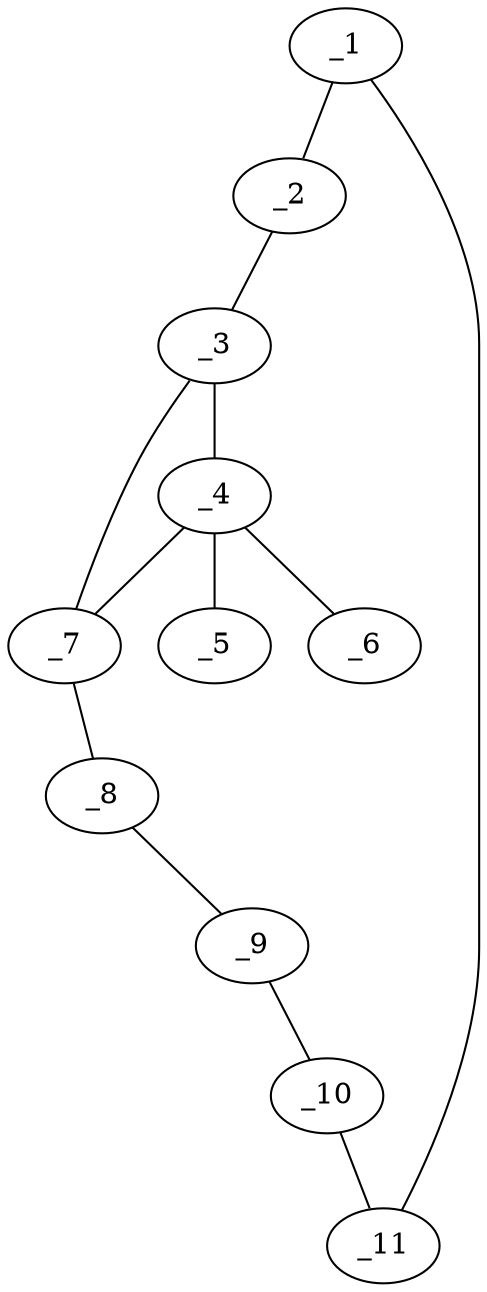 graph molid625144 {
	_1	 [charge=0,
		chem=1,
		symbol="C  ",
		x="5.0914",
		y="0.7011"];
	_2	 [charge=0,
		chem=1,
		symbol="C  ",
		x="4.7087",
		y="-0.2228"];
	_1 -- _2	 [valence=2];
	_11	 [charge=0,
		chem=1,
		symbol="C  ",
		x="4.7087",
		y="1.6249"];
	_1 -- _11	 [valence=1];
	_3	 [charge=0,
		chem=1,
		symbol="C  ",
		x="3.7848",
		y="-0.6055"];
	_2 -- _3	 [valence=1];
	_4	 [charge=0,
		chem=1,
		symbol="C  ",
		x="2.9914",
		y="-1.2143"];
	_3 -- _4	 [valence=1];
	_7	 [charge=0,
		chem=1,
		symbol="C  ",
		x="2.8609",
		y="-0.2228"];
	_3 -- _7	 [valence=1];
	_5	 [charge=0,
		chem=10,
		symbol="Br ",
		x="3.6002",
		y="-2.0076"];
	_4 -- _5	 [valence=1];
	_6	 [charge=0,
		chem=10,
		symbol="Br ",
		x=2,
		y="-1.3448"];
	_4 -- _6	 [valence=1];
	_4 -- _7	 [valence=1];
	_8	 [charge=0,
		chem=1,
		symbol="C  ",
		x="2.4782",
		y="0.7011"];
	_7 -- _8	 [valence=1];
	_9	 [charge=0,
		chem=1,
		symbol="C  ",
		x="2.8609",
		y="1.6249"];
	_8 -- _9	 [valence=1];
	_10	 [charge=0,
		chem=1,
		symbol="C  ",
		x="3.7848",
		y="2.0076"];
	_9 -- _10	 [valence=1];
	_10 -- _11	 [valence=1];
}
